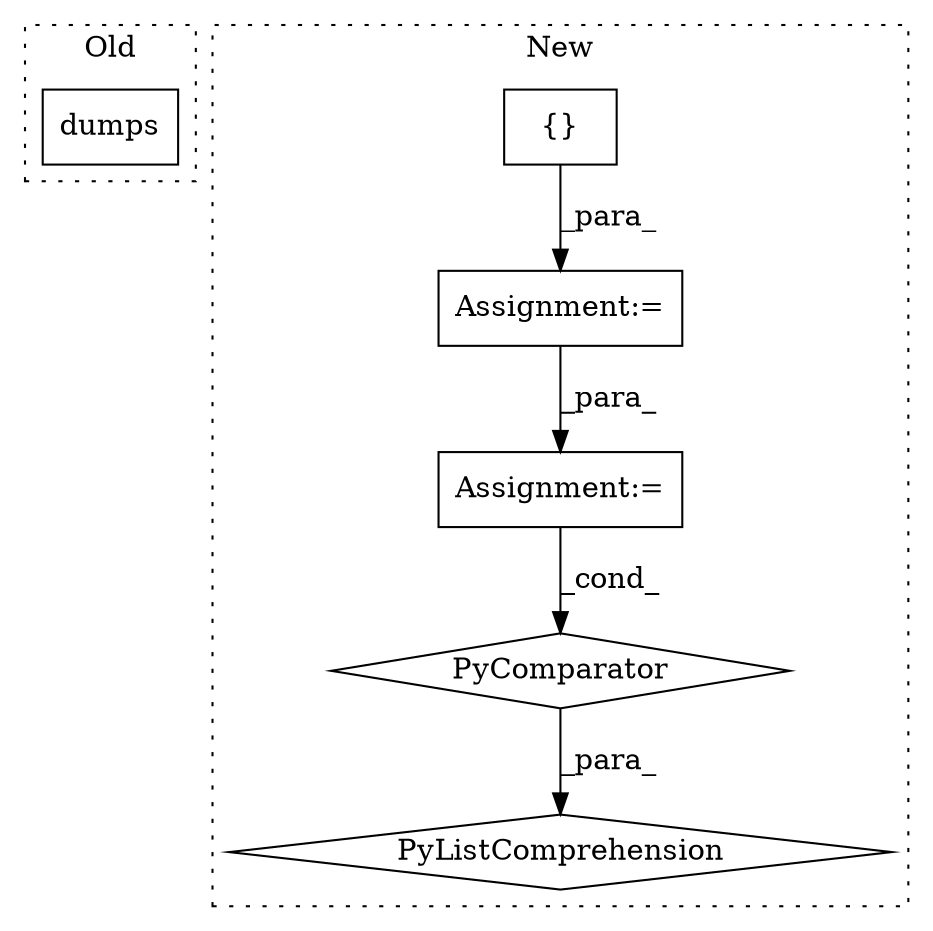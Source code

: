 digraph G {
subgraph cluster0 {
1 [label="dumps" a="32" s="590,604" l="6,1" shape="box"];
label = "Old";
style="dotted";
}
subgraph cluster1 {
2 [label="PyComparator" a="113" s="557" l="41" shape="diamond"];
3 [label="PyListComprehension" a="109" s="458" l="148" shape="diamond"];
4 [label="Assignment:=" a="7" s="557" l="41" shape="box"];
5 [label="{}" a="4" s="425" l="2" shape="box"];
6 [label="Assignment:=" a="7" s="332" l="1" shape="box"];
label = "New";
style="dotted";
}
2 -> 3 [label="_para_"];
4 -> 2 [label="_cond_"];
5 -> 6 [label="_para_"];
6 -> 4 [label="_para_"];
}